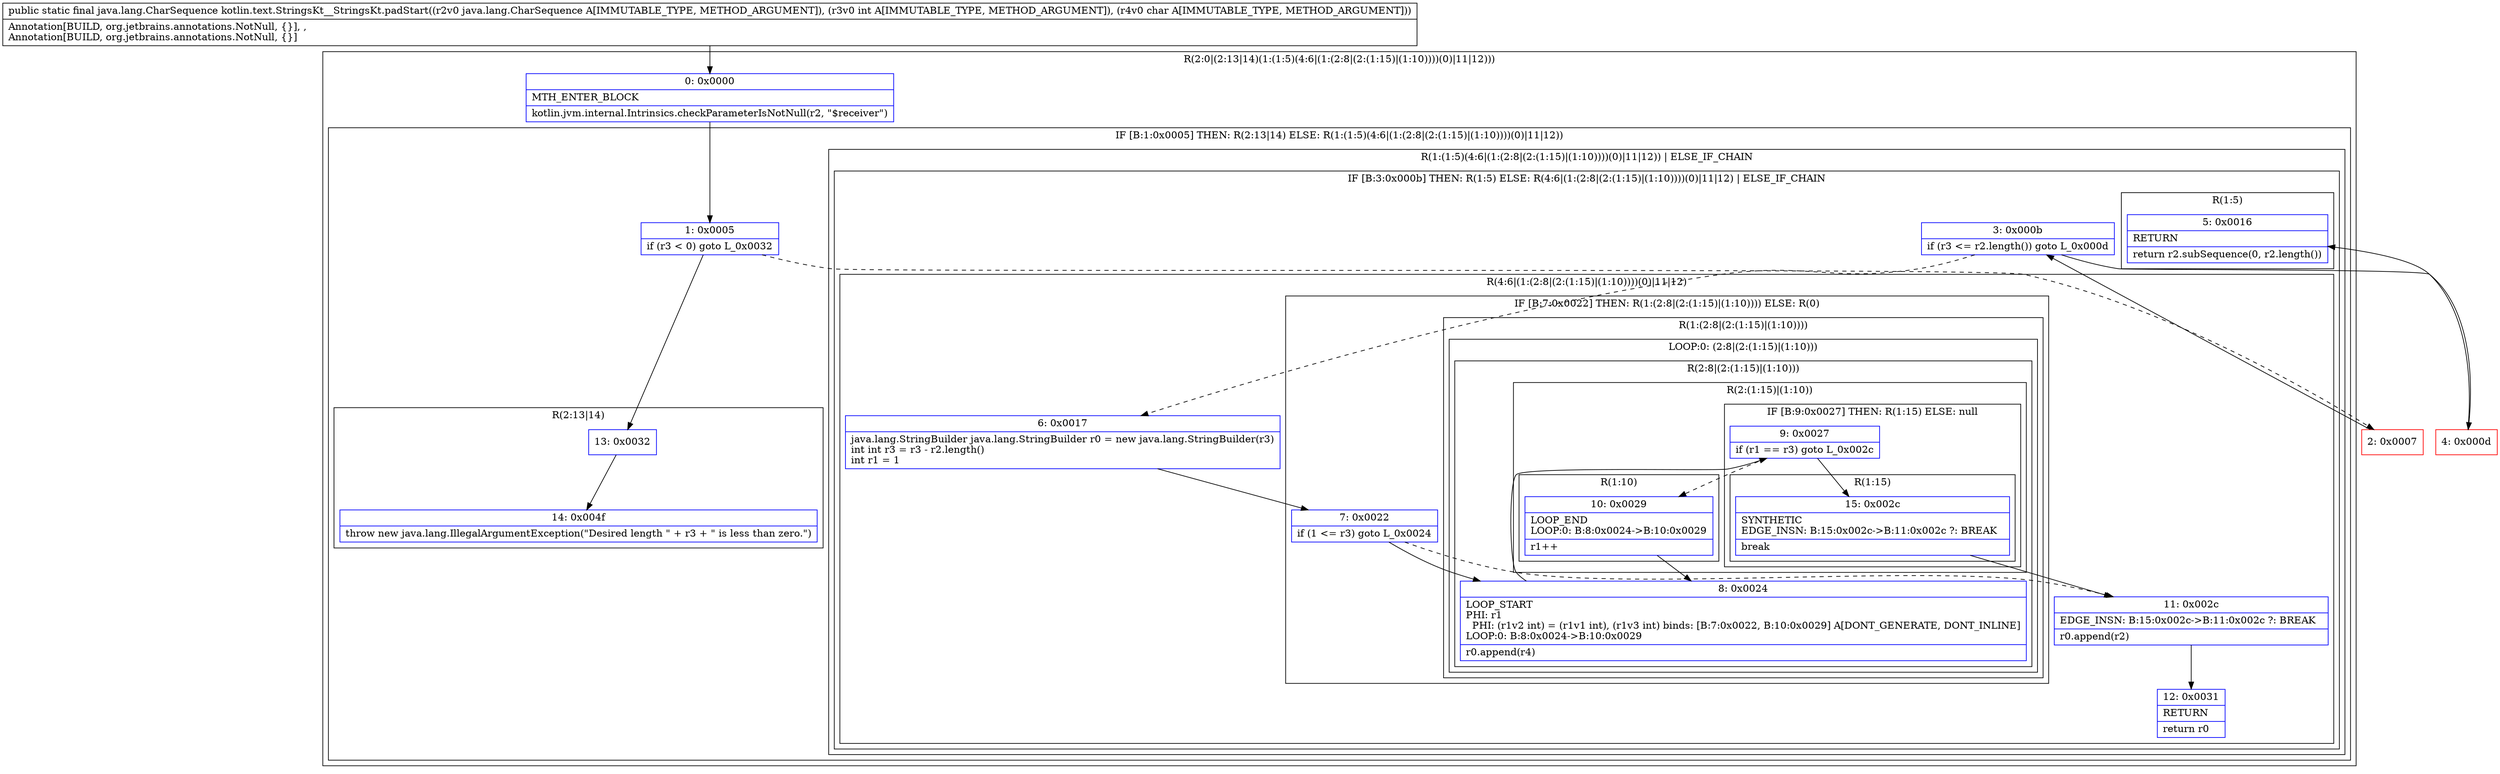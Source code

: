 digraph "CFG forkotlin.text.StringsKt__StringsKt.padStart(Ljava\/lang\/CharSequence;IC)Ljava\/lang\/CharSequence;" {
subgraph cluster_Region_211814429 {
label = "R(2:0|(2:13|14)(1:(1:5)(4:6|(1:(2:8|(2:(1:15)|(1:10))))(0)|11|12)))";
node [shape=record,color=blue];
Node_0 [shape=record,label="{0\:\ 0x0000|MTH_ENTER_BLOCK\l|kotlin.jvm.internal.Intrinsics.checkParameterIsNotNull(r2, \"$receiver\")\l}"];
subgraph cluster_IfRegion_1746080439 {
label = "IF [B:1:0x0005] THEN: R(2:13|14) ELSE: R(1:(1:5)(4:6|(1:(2:8|(2:(1:15)|(1:10))))(0)|11|12))";
node [shape=record,color=blue];
Node_1 [shape=record,label="{1\:\ 0x0005|if (r3 \< 0) goto L_0x0032\l}"];
subgraph cluster_Region_478951970 {
label = "R(2:13|14)";
node [shape=record,color=blue];
Node_13 [shape=record,label="{13\:\ 0x0032}"];
Node_14 [shape=record,label="{14\:\ 0x004f|throw new java.lang.IllegalArgumentException(\"Desired length \" + r3 + \" is less than zero.\")\l}"];
}
subgraph cluster_Region_769538899 {
label = "R(1:(1:5)(4:6|(1:(2:8|(2:(1:15)|(1:10))))(0)|11|12)) | ELSE_IF_CHAIN\l";
node [shape=record,color=blue];
subgraph cluster_IfRegion_565325333 {
label = "IF [B:3:0x000b] THEN: R(1:5) ELSE: R(4:6|(1:(2:8|(2:(1:15)|(1:10))))(0)|11|12) | ELSE_IF_CHAIN\l";
node [shape=record,color=blue];
Node_3 [shape=record,label="{3\:\ 0x000b|if (r3 \<= r2.length()) goto L_0x000d\l}"];
subgraph cluster_Region_1371801150 {
label = "R(1:5)";
node [shape=record,color=blue];
Node_5 [shape=record,label="{5\:\ 0x0016|RETURN\l|return r2.subSequence(0, r2.length())\l}"];
}
subgraph cluster_Region_3914898 {
label = "R(4:6|(1:(2:8|(2:(1:15)|(1:10))))(0)|11|12)";
node [shape=record,color=blue];
Node_6 [shape=record,label="{6\:\ 0x0017|java.lang.StringBuilder java.lang.StringBuilder r0 = new java.lang.StringBuilder(r3)\lint int r3 = r3 \- r2.length()\lint r1 = 1\l}"];
subgraph cluster_IfRegion_1068861457 {
label = "IF [B:7:0x0022] THEN: R(1:(2:8|(2:(1:15)|(1:10)))) ELSE: R(0)";
node [shape=record,color=blue];
Node_7 [shape=record,label="{7\:\ 0x0022|if (1 \<= r3) goto L_0x0024\l}"];
subgraph cluster_Region_744778510 {
label = "R(1:(2:8|(2:(1:15)|(1:10))))";
node [shape=record,color=blue];
subgraph cluster_LoopRegion_1883031922 {
label = "LOOP:0: (2:8|(2:(1:15)|(1:10)))";
node [shape=record,color=blue];
subgraph cluster_Region_1706252756 {
label = "R(2:8|(2:(1:15)|(1:10)))";
node [shape=record,color=blue];
Node_8 [shape=record,label="{8\:\ 0x0024|LOOP_START\lPHI: r1 \l  PHI: (r1v2 int) = (r1v1 int), (r1v3 int) binds: [B:7:0x0022, B:10:0x0029] A[DONT_GENERATE, DONT_INLINE]\lLOOP:0: B:8:0x0024\-\>B:10:0x0029\l|r0.append(r4)\l}"];
subgraph cluster_Region_1078887398 {
label = "R(2:(1:15)|(1:10))";
node [shape=record,color=blue];
subgraph cluster_IfRegion_1806497902 {
label = "IF [B:9:0x0027] THEN: R(1:15) ELSE: null";
node [shape=record,color=blue];
Node_9 [shape=record,label="{9\:\ 0x0027|if (r1 == r3) goto L_0x002c\l}"];
subgraph cluster_Region_826972199 {
label = "R(1:15)";
node [shape=record,color=blue];
Node_15 [shape=record,label="{15\:\ 0x002c|SYNTHETIC\lEDGE_INSN: B:15:0x002c\-\>B:11:0x002c ?: BREAK  \l|break\l}"];
}
}
subgraph cluster_Region_917374629 {
label = "R(1:10)";
node [shape=record,color=blue];
Node_10 [shape=record,label="{10\:\ 0x0029|LOOP_END\lLOOP:0: B:8:0x0024\-\>B:10:0x0029\l|r1++\l}"];
}
}
}
}
}
subgraph cluster_Region_1048164635 {
label = "R(0)";
node [shape=record,color=blue];
}
}
Node_11 [shape=record,label="{11\:\ 0x002c|EDGE_INSN: B:15:0x002c\-\>B:11:0x002c ?: BREAK  \l|r0.append(r2)\l}"];
Node_12 [shape=record,label="{12\:\ 0x0031|RETURN\l|return r0\l}"];
}
}
}
}
}
Node_2 [shape=record,color=red,label="{2\:\ 0x0007}"];
Node_4 [shape=record,color=red,label="{4\:\ 0x000d}"];
MethodNode[shape=record,label="{public static final java.lang.CharSequence kotlin.text.StringsKt__StringsKt.padStart((r2v0 java.lang.CharSequence A[IMMUTABLE_TYPE, METHOD_ARGUMENT]), (r3v0 int A[IMMUTABLE_TYPE, METHOD_ARGUMENT]), (r4v0 char A[IMMUTABLE_TYPE, METHOD_ARGUMENT]))  | Annotation[BUILD, org.jetbrains.annotations.NotNull, \{\}], , \lAnnotation[BUILD, org.jetbrains.annotations.NotNull, \{\}]\l}"];
MethodNode -> Node_0;
Node_0 -> Node_1;
Node_1 -> Node_2[style=dashed];
Node_1 -> Node_13;
Node_13 -> Node_14;
Node_3 -> Node_4;
Node_3 -> Node_6[style=dashed];
Node_6 -> Node_7;
Node_7 -> Node_8;
Node_7 -> Node_11[style=dashed];
Node_8 -> Node_9;
Node_9 -> Node_10[style=dashed];
Node_9 -> Node_15;
Node_15 -> Node_11;
Node_10 -> Node_8;
Node_11 -> Node_12;
Node_2 -> Node_3;
Node_4 -> Node_5;
}

